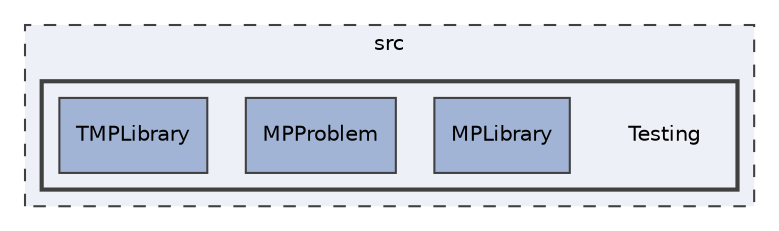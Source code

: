 digraph "Testing"
{
 // LATEX_PDF_SIZE
  edge [fontname="Helvetica",fontsize="10",labelfontname="Helvetica",labelfontsize="10"];
  node [fontname="Helvetica",fontsize="10",shape=record];
  compound=true
  subgraph clusterdir_68267d1309a1af8e8297ef4c3efbcdba {
    graph [ bgcolor="#edf0f7", pencolor="grey25", style="filled,dashed,", label="src", fontname="Helvetica", fontsize="10", URL="dir_68267d1309a1af8e8297ef4c3efbcdba.html"]
  subgraph clusterdir_7bc139886e88355a58c3775159c26e9a {
    graph [ bgcolor="#edf0f7", pencolor="grey25", style="filled,bold,", label="", fontname="Helvetica", fontsize="10", URL="dir_7bc139886e88355a58c3775159c26e9a.html"]
    dir_7bc139886e88355a58c3775159c26e9a [shape=plaintext, label="Testing"];
  dir_50e98ad18d6c888758d06d5024106928 [shape=box, label="MPLibrary", style="filled,", fillcolor="#a2b4d6", color="grey25", URL="dir_50e98ad18d6c888758d06d5024106928.html"];
  dir_9d08910787896b658571f3843e369b60 [shape=box, label="MPProblem", style="filled,", fillcolor="#a2b4d6", color="grey25", URL="dir_9d08910787896b658571f3843e369b60.html"];
  dir_97787995236c65e46589a1ded8779bec [shape=box, label="TMPLibrary", style="filled,", fillcolor="#a2b4d6", color="grey25", URL="dir_97787995236c65e46589a1ded8779bec.html"];
  }
  }
}
